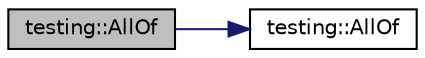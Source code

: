 digraph "testing::AllOf"
{
  edge [fontname="Helvetica",fontsize="10",labelfontname="Helvetica",labelfontsize="10"];
  node [fontname="Helvetica",fontsize="10",shape=record];
  rankdir="LR";
  Node161 [label="testing::AllOf",height=0.2,width=0.4,color="black", fillcolor="grey75", style="filled", fontcolor="black"];
  Node161 -> Node162 [color="midnightblue",fontsize="10",style="solid",fontname="Helvetica"];
  Node162 [label="testing::AllOf",height=0.2,width=0.4,color="black", fillcolor="white", style="filled",URL="$d0/d75/namespacetesting.html#af7618e8606c1cb45738163688944e2b7"];
}
